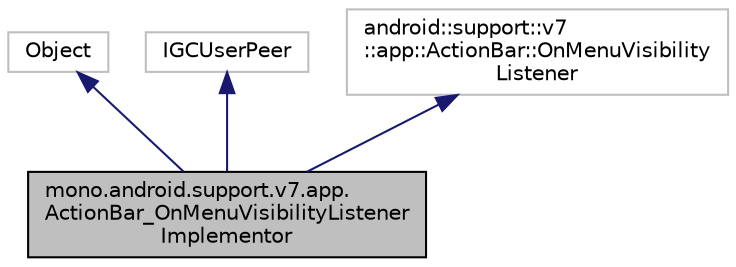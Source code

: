 digraph "mono.android.support.v7.app.ActionBar_OnMenuVisibilityListenerImplementor"
{
  edge [fontname="Helvetica",fontsize="10",labelfontname="Helvetica",labelfontsize="10"];
  node [fontname="Helvetica",fontsize="10",shape=record];
  Node0 [label="mono.android.support.v7.app.\lActionBar_OnMenuVisibilityListener\lImplementor",height=0.2,width=0.4,color="black", fillcolor="grey75", style="filled", fontcolor="black"];
  Node1 -> Node0 [dir="back",color="midnightblue",fontsize="10",style="solid",fontname="Helvetica"];
  Node1 [label="Object",height=0.2,width=0.4,color="grey75", fillcolor="white", style="filled"];
  Node2 -> Node0 [dir="back",color="midnightblue",fontsize="10",style="solid",fontname="Helvetica"];
  Node2 [label="IGCUserPeer",height=0.2,width=0.4,color="grey75", fillcolor="white", style="filled"];
  Node3 -> Node0 [dir="back",color="midnightblue",fontsize="10",style="solid",fontname="Helvetica"];
  Node3 [label="android::support::v7\l::app::ActionBar::OnMenuVisibility\lListener",height=0.2,width=0.4,color="grey75", fillcolor="white", style="filled"];
}
